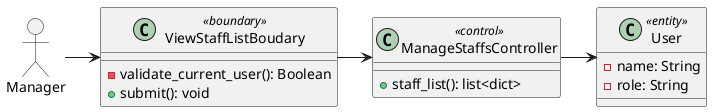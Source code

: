 @startuml

allowmixing

actor Manager

class ViewStaffListBoudary <<boundary>> {

    - validate_current_user(): Boolean
    + submit(): void
}

class ManageStaffsController <<control>> {

    + staff_list(): list<dict>
}

class User <<entity>> {
    - name: String
    - role: String
}

Manager -> ViewStaffListBoudary
ViewStaffListBoudary -right-> ManageStaffsController
ManageStaffsController -right-> User

@enduml
